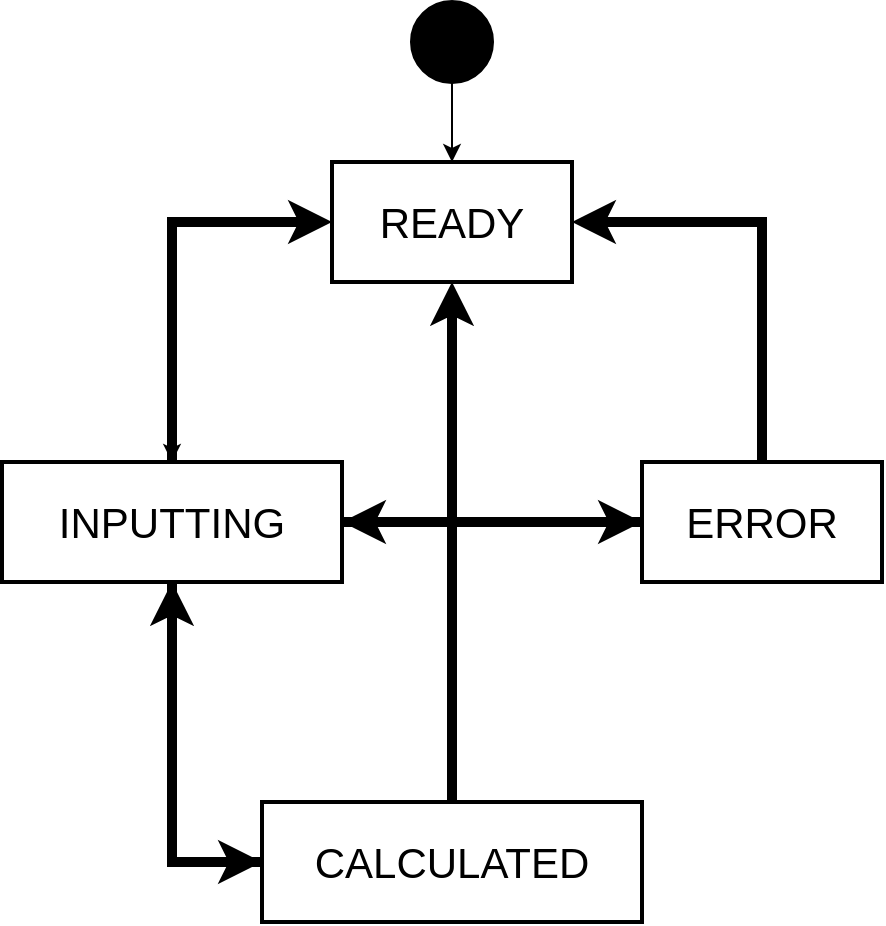 <mxfile version="26.2.2">
  <diagram name="페이지-1" id="p568x0F5C-pffo1-Ry7s">
    <mxGraphModel dx="939" dy="581" grid="1" gridSize="10" guides="1" tooltips="1" connect="1" arrows="1" fold="1" page="1" pageScale="1" pageWidth="4681" pageHeight="3300" math="0" shadow="0">
      <root>
        <mxCell id="0" />
        <mxCell id="1" parent="0" />
        <mxCell id="d4MO3R_pMteDhGbNmbMq-5" value="" style="edgeStyle=orthogonalEdgeStyle;rounded=0;orthogonalLoop=1;jettySize=auto;html=1;fontSize=21;" parent="1" source="d4MO3R_pMteDhGbNmbMq-2" target="d4MO3R_pMteDhGbNmbMq-4" edge="1">
          <mxGeometry relative="1" as="geometry" />
        </mxCell>
        <mxCell id="d4MO3R_pMteDhGbNmbMq-2" value="" style="strokeWidth=2;html=1;shape=mxgraph.flowchart.start_2;whiteSpace=wrap;fontSize=21;fillColor=#000000;" parent="1" vertex="1">
          <mxGeometry x="745" y="80" width="40" height="40" as="geometry" />
        </mxCell>
        <mxCell id="d4MO3R_pMteDhGbNmbMq-8" value="" style="edgeStyle=orthogonalEdgeStyle;rounded=0;orthogonalLoop=1;jettySize=auto;html=1;" parent="1" source="d4MO3R_pMteDhGbNmbMq-4" target="d4MO3R_pMteDhGbNmbMq-7" edge="1">
          <mxGeometry relative="1" as="geometry">
            <Array as="points">
              <mxPoint x="625" y="190" />
            </Array>
          </mxGeometry>
        </mxCell>
        <mxCell id="d4MO3R_pMteDhGbNmbMq-4" value="READY" style="whiteSpace=wrap;html=1;strokeWidth=2;fontSize=21;" parent="1" vertex="1">
          <mxGeometry x="705" y="160" width="120" height="60" as="geometry" />
        </mxCell>
        <mxCell id="d4MO3R_pMteDhGbNmbMq-10" value="" style="edgeStyle=orthogonalEdgeStyle;rounded=0;orthogonalLoop=1;jettySize=auto;html=1;strokeWidth=5;" parent="1" source="d4MO3R_pMteDhGbNmbMq-7" target="d4MO3R_pMteDhGbNmbMq-9" edge="1">
          <mxGeometry relative="1" as="geometry">
            <Array as="points">
              <mxPoint x="625" y="510" />
            </Array>
          </mxGeometry>
        </mxCell>
        <mxCell id="d4MO3R_pMteDhGbNmbMq-13" value="" style="edgeStyle=orthogonalEdgeStyle;rounded=0;orthogonalLoop=1;jettySize=auto;html=1;strokeWidth=5;" parent="1" source="d4MO3R_pMteDhGbNmbMq-7" target="d4MO3R_pMteDhGbNmbMq-12" edge="1">
          <mxGeometry relative="1" as="geometry" />
        </mxCell>
        <mxCell id="d4MO3R_pMteDhGbNmbMq-16" style="edgeStyle=orthogonalEdgeStyle;rounded=0;orthogonalLoop=1;jettySize=auto;html=1;entryX=0;entryY=0.5;entryDx=0;entryDy=0;strokeWidth=5;" parent="1" source="d4MO3R_pMteDhGbNmbMq-7" target="d4MO3R_pMteDhGbNmbMq-4" edge="1">
          <mxGeometry relative="1" as="geometry">
            <Array as="points">
              <mxPoint x="625" y="190" />
            </Array>
          </mxGeometry>
        </mxCell>
        <mxCell id="d4MO3R_pMteDhGbNmbMq-7" value="INPUTTING" style="whiteSpace=wrap;html=1;fontSize=21;strokeWidth=2;" parent="1" vertex="1">
          <mxGeometry x="540" y="310" width="170" height="60" as="geometry" />
        </mxCell>
        <mxCell id="d4MO3R_pMteDhGbNmbMq-15" style="edgeStyle=orthogonalEdgeStyle;rounded=0;orthogonalLoop=1;jettySize=auto;html=1;entryX=0.5;entryY=1;entryDx=0;entryDy=0;strokeWidth=5;" parent="1" source="d4MO3R_pMteDhGbNmbMq-9" target="d4MO3R_pMteDhGbNmbMq-4" edge="1">
          <mxGeometry relative="1" as="geometry" />
        </mxCell>
        <mxCell id="d4MO3R_pMteDhGbNmbMq-17" style="edgeStyle=orthogonalEdgeStyle;rounded=0;orthogonalLoop=1;jettySize=auto;html=1;entryX=0.5;entryY=1;entryDx=0;entryDy=0;strokeWidth=5;exitX=0;exitY=0.5;exitDx=0;exitDy=0;" parent="1" source="d4MO3R_pMteDhGbNmbMq-9" target="d4MO3R_pMteDhGbNmbMq-7" edge="1">
          <mxGeometry relative="1" as="geometry">
            <Array as="points">
              <mxPoint x="625" y="510" />
            </Array>
          </mxGeometry>
        </mxCell>
        <mxCell id="d4MO3R_pMteDhGbNmbMq-9" value="CALCULATED" style="whiteSpace=wrap;html=1;fontSize=21;strokeWidth=2;" parent="1" vertex="1">
          <mxGeometry x="670" y="480" width="190" height="60" as="geometry" />
        </mxCell>
        <mxCell id="d4MO3R_pMteDhGbNmbMq-14" style="edgeStyle=orthogonalEdgeStyle;rounded=0;orthogonalLoop=1;jettySize=auto;html=1;entryX=1;entryY=0.5;entryDx=0;entryDy=0;strokeWidth=5;" parent="1" source="d4MO3R_pMteDhGbNmbMq-12" target="d4MO3R_pMteDhGbNmbMq-4" edge="1">
          <mxGeometry relative="1" as="geometry">
            <Array as="points">
              <mxPoint x="920" y="190" />
            </Array>
          </mxGeometry>
        </mxCell>
        <mxCell id="cwpFmCscpnqOgxq6D9Ey-1" style="edgeStyle=orthogonalEdgeStyle;rounded=0;orthogonalLoop=1;jettySize=auto;html=1;strokeWidth=5;" edge="1" parent="1" source="d4MO3R_pMteDhGbNmbMq-12">
          <mxGeometry relative="1" as="geometry">
            <mxPoint x="710" y="340" as="targetPoint" />
          </mxGeometry>
        </mxCell>
        <mxCell id="d4MO3R_pMteDhGbNmbMq-12" value="ERROR" style="whiteSpace=wrap;html=1;fontSize=21;strokeWidth=2;" parent="1" vertex="1">
          <mxGeometry x="860" y="310" width="120" height="60" as="geometry" />
        </mxCell>
      </root>
    </mxGraphModel>
  </diagram>
</mxfile>
